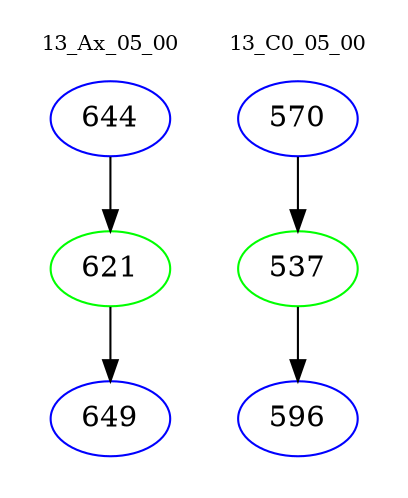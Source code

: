 digraph{
subgraph cluster_0 {
color = white
label = "13_Ax_05_00";
fontsize=10;
T0_644 [label="644", color="blue"]
T0_644 -> T0_621 [color="black"]
T0_621 [label="621", color="green"]
T0_621 -> T0_649 [color="black"]
T0_649 [label="649", color="blue"]
}
subgraph cluster_1 {
color = white
label = "13_C0_05_00";
fontsize=10;
T1_570 [label="570", color="blue"]
T1_570 -> T1_537 [color="black"]
T1_537 [label="537", color="green"]
T1_537 -> T1_596 [color="black"]
T1_596 [label="596", color="blue"]
}
}
